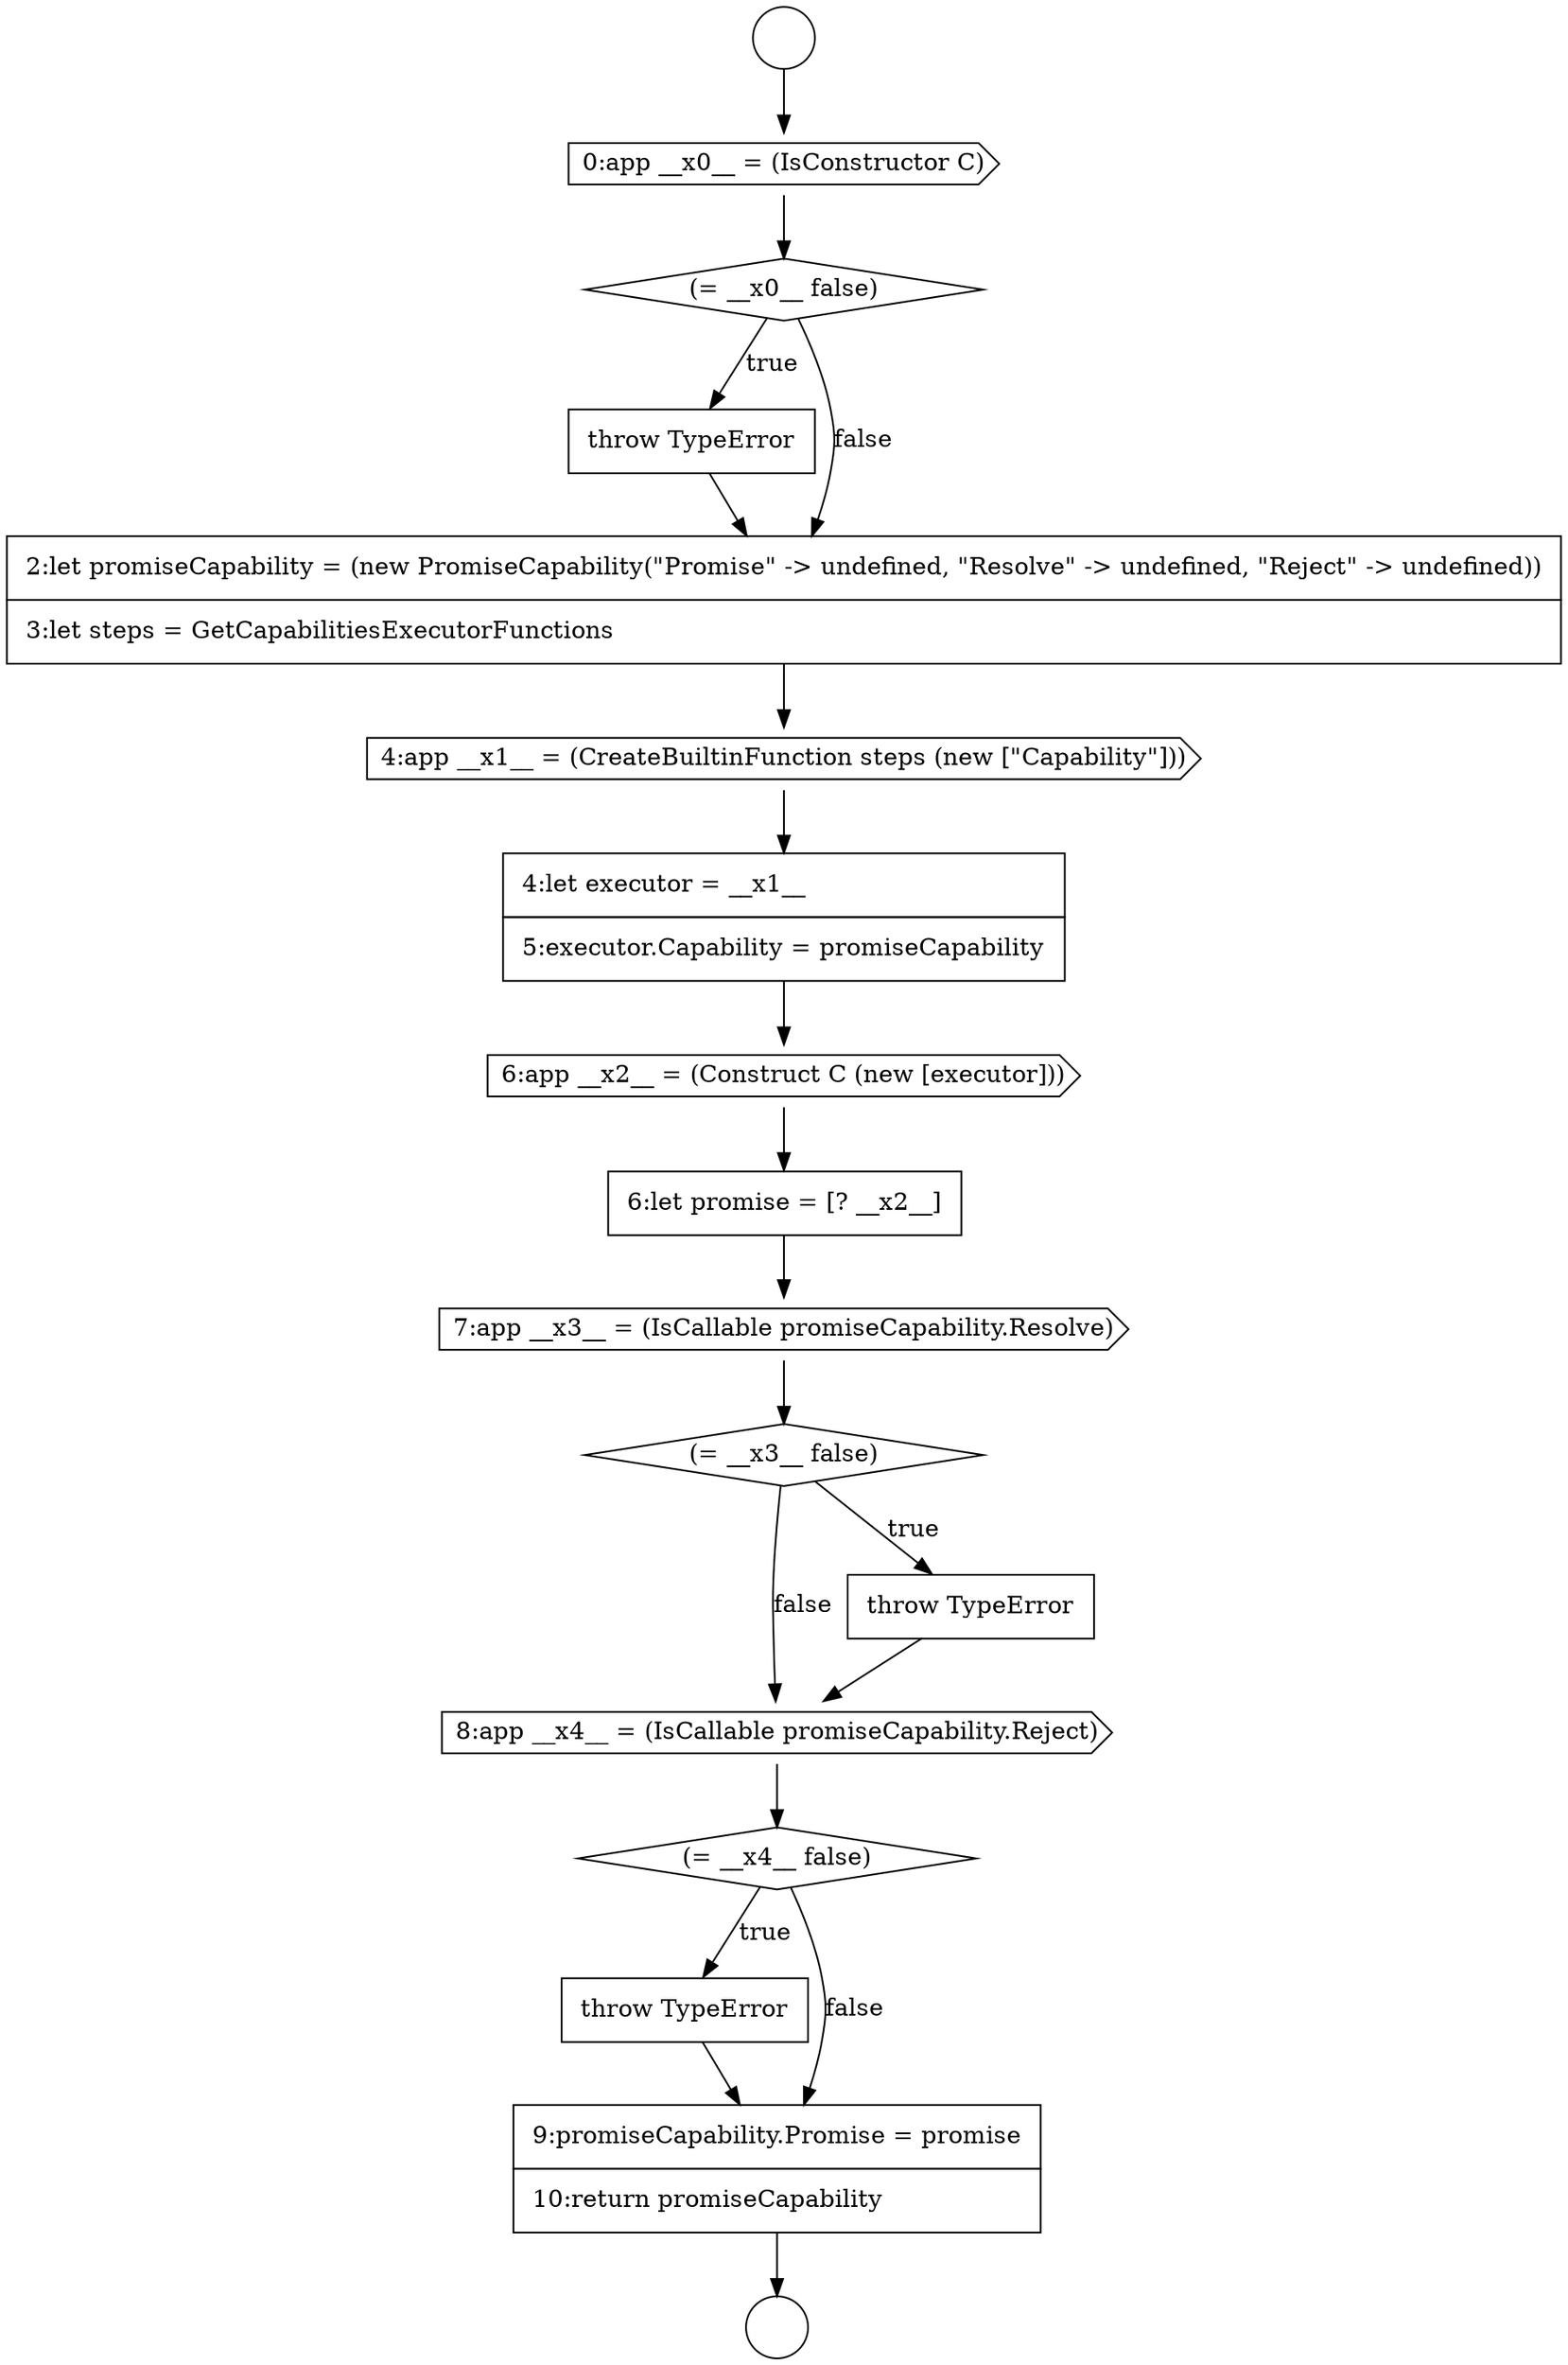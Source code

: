 digraph {
  node17569 [shape=cds, label=<<font color="black">8:app __x4__ = (IsCallable promiseCapability.Reject)</font>> color="black" fillcolor="white" style=filled]
  node17556 [shape=circle label=" " color="black" fillcolor="white" style=filled]
  node17566 [shape=cds, label=<<font color="black">7:app __x3__ = (IsCallable promiseCapability.Resolve)</font>> color="black" fillcolor="white" style=filled]
  node17560 [shape=none, margin=0, label=<<font color="black">
    <table border="0" cellborder="1" cellspacing="0" cellpadding="10">
      <tr><td align="left">throw TypeError</td></tr>
    </table>
  </font>> color="black" fillcolor="white" style=filled]
  node17562 [shape=cds, label=<<font color="black">4:app __x1__ = (CreateBuiltinFunction steps (new [&quot;Capability&quot;]))</font>> color="black" fillcolor="white" style=filled]
  node17571 [shape=none, margin=0, label=<<font color="black">
    <table border="0" cellborder="1" cellspacing="0" cellpadding="10">
      <tr><td align="left">throw TypeError</td></tr>
    </table>
  </font>> color="black" fillcolor="white" style=filled]
  node17567 [shape=diamond, label=<<font color="black">(= __x3__ false)</font>> color="black" fillcolor="white" style=filled]
  node17559 [shape=diamond, label=<<font color="black">(= __x0__ false)</font>> color="black" fillcolor="white" style=filled]
  node17563 [shape=none, margin=0, label=<<font color="black">
    <table border="0" cellborder="1" cellspacing="0" cellpadding="10">
      <tr><td align="left">4:let executor = __x1__</td></tr>
      <tr><td align="left">5:executor.Capability = promiseCapability</td></tr>
    </table>
  </font>> color="black" fillcolor="white" style=filled]
  node17568 [shape=none, margin=0, label=<<font color="black">
    <table border="0" cellborder="1" cellspacing="0" cellpadding="10">
      <tr><td align="left">throw TypeError</td></tr>
    </table>
  </font>> color="black" fillcolor="white" style=filled]
  node17564 [shape=cds, label=<<font color="black">6:app __x2__ = (Construct C (new [executor]))</font>> color="black" fillcolor="white" style=filled]
  node17558 [shape=cds, label=<<font color="black">0:app __x0__ = (IsConstructor C)</font>> color="black" fillcolor="white" style=filled]
  node17570 [shape=diamond, label=<<font color="black">(= __x4__ false)</font>> color="black" fillcolor="white" style=filled]
  node17565 [shape=none, margin=0, label=<<font color="black">
    <table border="0" cellborder="1" cellspacing="0" cellpadding="10">
      <tr><td align="left">6:let promise = [? __x2__]</td></tr>
    </table>
  </font>> color="black" fillcolor="white" style=filled]
  node17561 [shape=none, margin=0, label=<<font color="black">
    <table border="0" cellborder="1" cellspacing="0" cellpadding="10">
      <tr><td align="left">2:let promiseCapability = (new PromiseCapability(&quot;Promise&quot; -&gt; undefined, &quot;Resolve&quot; -&gt; undefined, &quot;Reject&quot; -&gt; undefined))</td></tr>
      <tr><td align="left">3:let steps = GetCapabilitiesExecutorFunctions</td></tr>
    </table>
  </font>> color="black" fillcolor="white" style=filled]
  node17572 [shape=none, margin=0, label=<<font color="black">
    <table border="0" cellborder="1" cellspacing="0" cellpadding="10">
      <tr><td align="left">9:promiseCapability.Promise = promise</td></tr>
      <tr><td align="left">10:return promiseCapability</td></tr>
    </table>
  </font>> color="black" fillcolor="white" style=filled]
  node17557 [shape=circle label=" " color="black" fillcolor="white" style=filled]
  node17558 -> node17559 [ color="black"]
  node17568 -> node17569 [ color="black"]
  node17564 -> node17565 [ color="black"]
  node17569 -> node17570 [ color="black"]
  node17571 -> node17572 [ color="black"]
  node17559 -> node17560 [label=<<font color="black">true</font>> color="black"]
  node17559 -> node17561 [label=<<font color="black">false</font>> color="black"]
  node17563 -> node17564 [ color="black"]
  node17561 -> node17562 [ color="black"]
  node17556 -> node17558 [ color="black"]
  node17565 -> node17566 [ color="black"]
  node17570 -> node17571 [label=<<font color="black">true</font>> color="black"]
  node17570 -> node17572 [label=<<font color="black">false</font>> color="black"]
  node17562 -> node17563 [ color="black"]
  node17560 -> node17561 [ color="black"]
  node17572 -> node17557 [ color="black"]
  node17566 -> node17567 [ color="black"]
  node17567 -> node17568 [label=<<font color="black">true</font>> color="black"]
  node17567 -> node17569 [label=<<font color="black">false</font>> color="black"]
}
